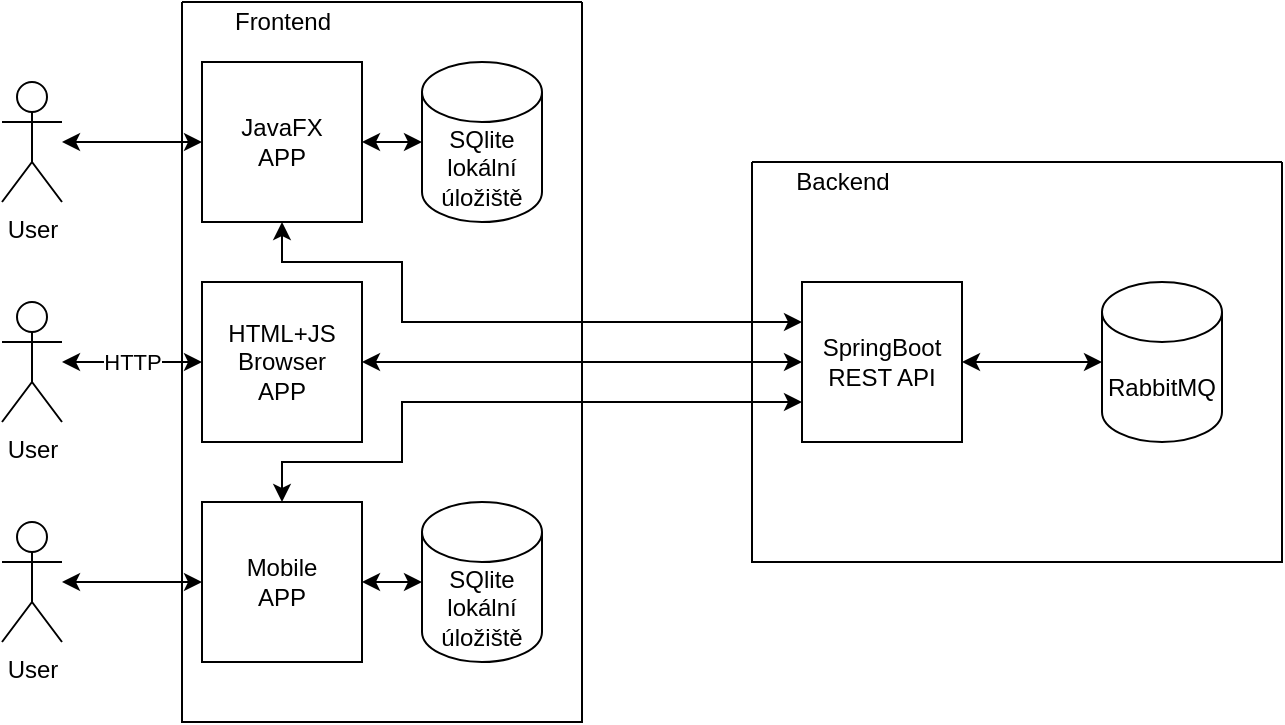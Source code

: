 <mxfile version="15.6.8" type="github">
  <diagram id="UyAn-6XttCJMGp4K2GlG" name="Page-1">
    <mxGraphModel dx="868" dy="450" grid="1" gridSize="10" guides="1" tooltips="1" connect="1" arrows="1" fold="1" page="1" pageScale="1" pageWidth="850" pageHeight="1100" math="0" shadow="0">
      <root>
        <mxCell id="0" />
        <mxCell id="1" parent="0" />
        <mxCell id="2jT_Ej1N7XK5PgUwRGg6-6" value="User&lt;br&gt;" style="shape=umlActor;verticalLabelPosition=bottom;verticalAlign=top;html=1;outlineConnect=0;" vertex="1" parent="1">
          <mxGeometry x="50" y="70" width="30" height="60" as="geometry" />
        </mxCell>
        <mxCell id="2jT_Ej1N7XK5PgUwRGg6-8" value="" style="endArrow=classic;startArrow=classic;html=1;rounded=0;exitX=0.5;exitY=1;exitDx=0;exitDy=0;entryX=0;entryY=0.25;entryDx=0;entryDy=0;" edge="1" parent="1" source="2jT_Ej1N7XK5PgUwRGg6-7" target="2jT_Ej1N7XK5PgUwRGg6-1">
          <mxGeometry width="50" height="50" relative="1" as="geometry">
            <mxPoint x="400" y="260" as="sourcePoint" />
            <mxPoint x="420" y="210" as="targetPoint" />
            <Array as="points">
              <mxPoint x="190" y="160" />
              <mxPoint x="250" y="160" />
              <mxPoint x="250" y="190" />
            </Array>
          </mxGeometry>
        </mxCell>
        <mxCell id="2jT_Ej1N7XK5PgUwRGg6-9" value="" style="endArrow=classic;startArrow=classic;html=1;rounded=0;entryX=0;entryY=0.5;entryDx=0;entryDy=0;" edge="1" parent="1" source="2jT_Ej1N7XK5PgUwRGg6-6" target="2jT_Ej1N7XK5PgUwRGg6-7">
          <mxGeometry width="50" height="50" relative="1" as="geometry">
            <mxPoint x="90" y="210" as="sourcePoint" />
            <mxPoint x="450" y="210" as="targetPoint" />
          </mxGeometry>
        </mxCell>
        <mxCell id="2jT_Ej1N7XK5PgUwRGg6-10" value="User&lt;br&gt;" style="shape=umlActor;verticalLabelPosition=bottom;verticalAlign=top;html=1;outlineConnect=0;" vertex="1" parent="1">
          <mxGeometry x="50" y="180" width="30" height="60" as="geometry" />
        </mxCell>
        <mxCell id="2jT_Ej1N7XK5PgUwRGg6-11" value="User&lt;br&gt;" style="shape=umlActor;verticalLabelPosition=bottom;verticalAlign=top;html=1;outlineConnect=0;" vertex="1" parent="1">
          <mxGeometry x="50" y="290" width="30" height="60" as="geometry" />
        </mxCell>
        <mxCell id="2jT_Ej1N7XK5PgUwRGg6-15" value="" style="endArrow=classic;startArrow=classic;html=1;rounded=0;exitX=1;exitY=0.5;exitDx=0;exitDy=0;" edge="1" parent="1" source="2jT_Ej1N7XK5PgUwRGg6-13" target="2jT_Ej1N7XK5PgUwRGg6-1">
          <mxGeometry width="50" height="50" relative="1" as="geometry">
            <mxPoint x="230" y="100" as="sourcePoint" />
            <mxPoint x="450" y="190" as="targetPoint" />
          </mxGeometry>
        </mxCell>
        <mxCell id="2jT_Ej1N7XK5PgUwRGg6-16" value="" style="endArrow=classic;startArrow=classic;html=1;rounded=0;exitX=0.5;exitY=0;exitDx=0;exitDy=0;entryX=0;entryY=0.75;entryDx=0;entryDy=0;" edge="1" parent="1" source="2jT_Ej1N7XK5PgUwRGg6-14" target="2jT_Ej1N7XK5PgUwRGg6-1">
          <mxGeometry width="50" height="50" relative="1" as="geometry">
            <mxPoint x="400" y="240" as="sourcePoint" />
            <mxPoint x="450" y="190" as="targetPoint" />
            <Array as="points">
              <mxPoint x="190" y="260" />
              <mxPoint x="250" y="260" />
              <mxPoint x="250" y="230" />
            </Array>
          </mxGeometry>
        </mxCell>
        <mxCell id="2jT_Ej1N7XK5PgUwRGg6-17" value="" style="endArrow=classic;startArrow=classic;html=1;rounded=0;entryX=0;entryY=0.5;entryDx=0;entryDy=0;" edge="1" parent="1" source="2jT_Ej1N7XK5PgUwRGg6-11" target="2jT_Ej1N7XK5PgUwRGg6-14">
          <mxGeometry width="50" height="50" relative="1" as="geometry">
            <mxPoint x="90" y="319.5" as="sourcePoint" />
            <mxPoint x="150" y="319.5" as="targetPoint" />
          </mxGeometry>
        </mxCell>
        <mxCell id="2jT_Ej1N7XK5PgUwRGg6-18" value="HTTP" style="endArrow=classic;startArrow=classic;html=1;rounded=0;" edge="1" parent="1" source="2jT_Ej1N7XK5PgUwRGg6-10" target="2jT_Ej1N7XK5PgUwRGg6-13">
          <mxGeometry width="50" height="50" relative="1" as="geometry">
            <mxPoint x="90" y="99.5" as="sourcePoint" />
            <mxPoint x="150" y="99.5" as="targetPoint" />
            <Array as="points" />
          </mxGeometry>
        </mxCell>
        <mxCell id="2jT_Ej1N7XK5PgUwRGg6-20" value="" style="swimlane;startSize=0;" vertex="1" parent="1">
          <mxGeometry x="425" y="110" width="265" height="200" as="geometry">
            <mxRectangle x="425" y="110" width="50" height="40" as="alternateBounds" />
          </mxGeometry>
        </mxCell>
        <mxCell id="2jT_Ej1N7XK5PgUwRGg6-21" value="Backend" style="text;html=1;align=center;verticalAlign=middle;resizable=0;points=[];autosize=1;strokeColor=none;fillColor=none;" vertex="1" parent="2jT_Ej1N7XK5PgUwRGg6-20">
          <mxGeometry x="15" width="60" height="20" as="geometry" />
        </mxCell>
        <mxCell id="2jT_Ej1N7XK5PgUwRGg6-1" value="SpringBoot&lt;br&gt;REST API" style="whiteSpace=wrap;html=1;aspect=fixed;" vertex="1" parent="2jT_Ej1N7XK5PgUwRGg6-20">
          <mxGeometry x="25" y="60" width="80" height="80" as="geometry" />
        </mxCell>
        <mxCell id="Usjf7oMxLt9PCGklW3lA-2" value="RabbitMQ" style="shape=cylinder3;whiteSpace=wrap;html=1;boundedLbl=1;backgroundOutline=1;size=15;" parent="2jT_Ej1N7XK5PgUwRGg6-20" vertex="1">
          <mxGeometry x="175" y="60" width="60" height="80" as="geometry" />
        </mxCell>
        <mxCell id="2jT_Ej1N7XK5PgUwRGg6-4" value="" style="endArrow=classic;startArrow=classic;html=1;rounded=0;exitX=1;exitY=0.5;exitDx=0;exitDy=0;entryX=0;entryY=0.5;entryDx=0;entryDy=0;entryPerimeter=0;" edge="1" parent="2jT_Ej1N7XK5PgUwRGg6-20" source="2jT_Ej1N7XK5PgUwRGg6-1" target="Usjf7oMxLt9PCGklW3lA-2">
          <mxGeometry width="50" height="50" relative="1" as="geometry">
            <mxPoint x="-25" y="150" as="sourcePoint" />
            <mxPoint x="105" y="110" as="targetPoint" />
          </mxGeometry>
        </mxCell>
        <mxCell id="2jT_Ej1N7XK5PgUwRGg6-22" value="" style="swimlane;startSize=0;" vertex="1" parent="1">
          <mxGeometry x="140" y="30" width="200" height="360" as="geometry">
            <mxRectangle x="140" y="30" width="50" height="40" as="alternateBounds" />
          </mxGeometry>
        </mxCell>
        <mxCell id="2jT_Ej1N7XK5PgUwRGg6-23" value="Frontend" style="text;html=1;align=center;verticalAlign=middle;resizable=0;points=[];autosize=1;strokeColor=none;fillColor=none;" vertex="1" parent="2jT_Ej1N7XK5PgUwRGg6-22">
          <mxGeometry x="20" width="60" height="20" as="geometry" />
        </mxCell>
        <mxCell id="2jT_Ej1N7XK5PgUwRGg6-13" value="HTML+JS&lt;br&gt;Browser&lt;br&gt;APP" style="whiteSpace=wrap;html=1;aspect=fixed;" vertex="1" parent="2jT_Ej1N7XK5PgUwRGg6-22">
          <mxGeometry x="10" y="140" width="80" height="80" as="geometry" />
        </mxCell>
        <mxCell id="2jT_Ej1N7XK5PgUwRGg6-7" value="JavaFX&lt;br&gt;APP" style="whiteSpace=wrap;html=1;aspect=fixed;" vertex="1" parent="2jT_Ej1N7XK5PgUwRGg6-22">
          <mxGeometry x="10" y="30" width="80" height="80" as="geometry" />
        </mxCell>
        <mxCell id="2jT_Ej1N7XK5PgUwRGg6-14" value="Mobile&lt;br&gt;APP" style="whiteSpace=wrap;html=1;aspect=fixed;" vertex="1" parent="2jT_Ej1N7XK5PgUwRGg6-22">
          <mxGeometry x="10" y="250" width="80" height="80" as="geometry" />
        </mxCell>
        <mxCell id="2jT_Ej1N7XK5PgUwRGg6-24" value="SQlite&lt;br&gt;lokální&lt;br&gt;úložiště" style="shape=cylinder3;whiteSpace=wrap;html=1;boundedLbl=1;backgroundOutline=1;size=15;" vertex="1" parent="2jT_Ej1N7XK5PgUwRGg6-22">
          <mxGeometry x="120" y="250" width="60" height="80" as="geometry" />
        </mxCell>
        <mxCell id="2jT_Ej1N7XK5PgUwRGg6-26" value="" style="endArrow=classic;startArrow=classic;html=1;rounded=0;exitX=1;exitY=0.5;exitDx=0;exitDy=0;entryX=0;entryY=0.5;entryDx=0;entryDy=0;entryPerimeter=0;" edge="1" parent="2jT_Ej1N7XK5PgUwRGg6-22" source="2jT_Ej1N7XK5PgUwRGg6-14" target="2jT_Ej1N7XK5PgUwRGg6-24">
          <mxGeometry width="50" height="50" relative="1" as="geometry">
            <mxPoint x="280" y="230" as="sourcePoint" />
            <mxPoint x="330" y="180" as="targetPoint" />
          </mxGeometry>
        </mxCell>
        <mxCell id="2jT_Ej1N7XK5PgUwRGg6-29" value="SQlite&lt;br&gt;lokální&lt;br&gt;úložiště" style="shape=cylinder3;whiteSpace=wrap;html=1;boundedLbl=1;backgroundOutline=1;size=15;" vertex="1" parent="2jT_Ej1N7XK5PgUwRGg6-22">
          <mxGeometry x="120" y="30" width="60" height="80" as="geometry" />
        </mxCell>
        <mxCell id="2jT_Ej1N7XK5PgUwRGg6-30" value="" style="endArrow=classic;startArrow=classic;html=1;rounded=0;entryX=1;entryY=0.5;entryDx=0;entryDy=0;exitX=0;exitY=0.5;exitDx=0;exitDy=0;exitPerimeter=0;" edge="1" parent="2jT_Ej1N7XK5PgUwRGg6-22" source="2jT_Ej1N7XK5PgUwRGg6-29" target="2jT_Ej1N7XK5PgUwRGg6-7">
          <mxGeometry width="50" height="50" relative="1" as="geometry">
            <mxPoint x="280" y="230" as="sourcePoint" />
            <mxPoint x="330" y="180" as="targetPoint" />
          </mxGeometry>
        </mxCell>
      </root>
    </mxGraphModel>
  </diagram>
</mxfile>
